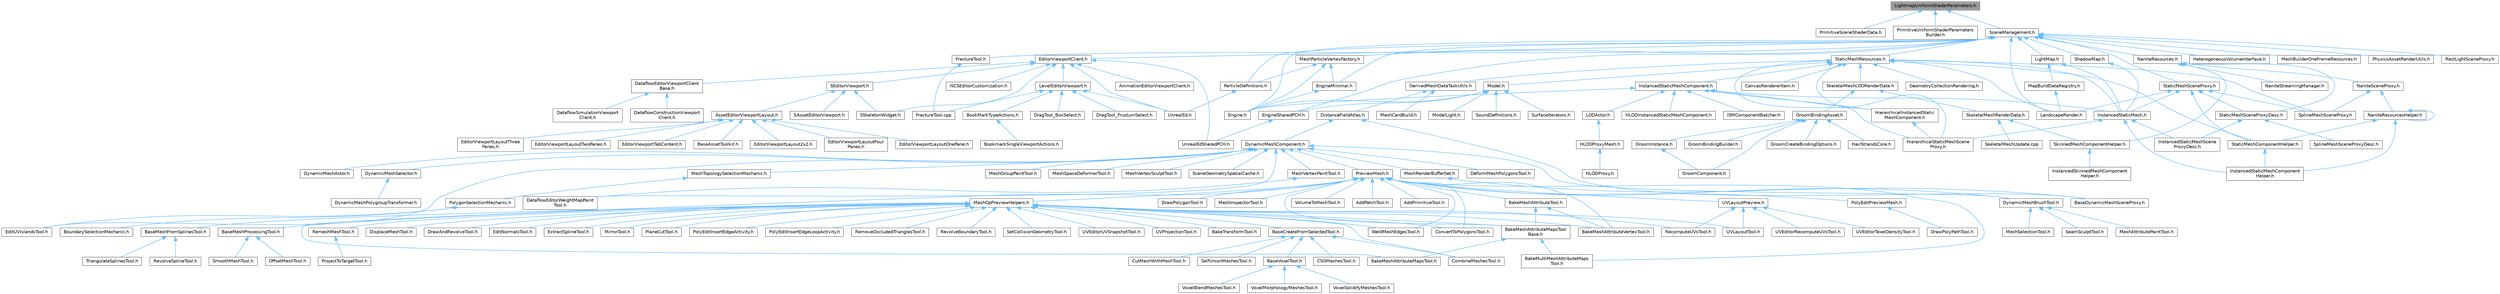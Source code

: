 digraph "LightmapUniformShaderParameters.h"
{
 // INTERACTIVE_SVG=YES
 // LATEX_PDF_SIZE
  bgcolor="transparent";
  edge [fontname=Helvetica,fontsize=10,labelfontname=Helvetica,labelfontsize=10];
  node [fontname=Helvetica,fontsize=10,shape=box,height=0.2,width=0.4];
  Node1 [id="Node000001",label="LightmapUniformShaderParameters.h",height=0.2,width=0.4,color="gray40", fillcolor="grey60", style="filled", fontcolor="black",tooltip=" "];
  Node1 -> Node2 [id="edge1_Node000001_Node000002",dir="back",color="steelblue1",style="solid",tooltip=" "];
  Node2 [id="Node000002",label="PrimitiveSceneShaderData.h",height=0.2,width=0.4,color="grey40", fillcolor="white", style="filled",URL="$d5/d88/PrimitiveSceneShaderData_8h.html",tooltip=" "];
  Node1 -> Node3 [id="edge2_Node000001_Node000003",dir="back",color="steelblue1",style="solid",tooltip=" "];
  Node3 [id="Node000003",label="PrimitiveUniformShaderParameters\lBuilder.h",height=0.2,width=0.4,color="grey40", fillcolor="white", style="filled",URL="$dd/d96/PrimitiveUniformShaderParametersBuilder_8h.html",tooltip=" "];
  Node1 -> Node4 [id="edge3_Node000001_Node000004",dir="back",color="steelblue1",style="solid",tooltip=" "];
  Node4 [id="Node000004",label="SceneManagement.h",height=0.2,width=0.4,color="grey40", fillcolor="white", style="filled",URL="$de/db9/SceneManagement_8h.html",tooltip=" "];
  Node4 -> Node5 [id="edge4_Node000004_Node000005",dir="back",color="steelblue1",style="solid",tooltip=" "];
  Node5 [id="Node000005",label="EditorViewportClient.h",height=0.2,width=0.4,color="grey40", fillcolor="white", style="filled",URL="$d4/d41/EditorViewportClient_8h.html",tooltip=" "];
  Node5 -> Node6 [id="edge5_Node000005_Node000006",dir="back",color="steelblue1",style="solid",tooltip=" "];
  Node6 [id="Node000006",label="AnimationEditorViewportClient.h",height=0.2,width=0.4,color="grey40", fillcolor="white", style="filled",URL="$d1/d45/AnimationEditorViewportClient_8h.html",tooltip=" "];
  Node5 -> Node7 [id="edge6_Node000005_Node000007",dir="back",color="steelblue1",style="solid",tooltip=" "];
  Node7 [id="Node000007",label="DataflowEditorViewportClient\lBase.h",height=0.2,width=0.4,color="grey40", fillcolor="white", style="filled",URL="$d8/ddd/DataflowEditorViewportClientBase_8h.html",tooltip=" "];
  Node7 -> Node8 [id="edge7_Node000007_Node000008",dir="back",color="steelblue1",style="solid",tooltip=" "];
  Node8 [id="Node000008",label="DataflowConstructionViewport\lClient.h",height=0.2,width=0.4,color="grey40", fillcolor="white", style="filled",URL="$d5/da1/DataflowConstructionViewportClient_8h.html",tooltip=" "];
  Node7 -> Node9 [id="edge8_Node000007_Node000009",dir="back",color="steelblue1",style="solid",tooltip=" "];
  Node9 [id="Node000009",label="DataflowSimulationViewport\lClient.h",height=0.2,width=0.4,color="grey40", fillcolor="white", style="filled",URL="$da/d6a/DataflowSimulationViewportClient_8h.html",tooltip=" "];
  Node5 -> Node10 [id="edge9_Node000005_Node000010",dir="back",color="steelblue1",style="solid",tooltip=" "];
  Node10 [id="Node000010",label="ISCSEditorCustomization.h",height=0.2,width=0.4,color="grey40", fillcolor="white", style="filled",URL="$de/d19/ISCSEditorCustomization_8h.html",tooltip=" "];
  Node5 -> Node11 [id="edge10_Node000005_Node000011",dir="back",color="steelblue1",style="solid",tooltip=" "];
  Node11 [id="Node000011",label="LevelEditorViewport.h",height=0.2,width=0.4,color="grey40", fillcolor="white", style="filled",URL="$d4/ddf/LevelEditorViewport_8h.html",tooltip=" "];
  Node11 -> Node12 [id="edge11_Node000011_Node000012",dir="back",color="steelblue1",style="solid",tooltip=" "];
  Node12 [id="Node000012",label="BookMarkTypeActions.h",height=0.2,width=0.4,color="grey40", fillcolor="white", style="filled",URL="$d0/d2f/BookMarkTypeActions_8h.html",tooltip=" "];
  Node12 -> Node13 [id="edge12_Node000012_Node000013",dir="back",color="steelblue1",style="solid",tooltip=" "];
  Node13 [id="Node000013",label="BookmarkSingleViewportActions.h",height=0.2,width=0.4,color="grey40", fillcolor="white", style="filled",URL="$d3/dd5/BookmarkSingleViewportActions_8h.html",tooltip=" "];
  Node11 -> Node14 [id="edge13_Node000011_Node000014",dir="back",color="steelblue1",style="solid",tooltip=" "];
  Node14 [id="Node000014",label="DragTool_BoxSelect.h",height=0.2,width=0.4,color="grey40", fillcolor="white", style="filled",URL="$da/dbf/DragTool__BoxSelect_8h.html",tooltip=" "];
  Node11 -> Node15 [id="edge14_Node000011_Node000015",dir="back",color="steelblue1",style="solid",tooltip=" "];
  Node15 [id="Node000015",label="DragTool_FrustumSelect.h",height=0.2,width=0.4,color="grey40", fillcolor="white", style="filled",URL="$db/de7/DragTool__FrustumSelect_8h.html",tooltip=" "];
  Node11 -> Node16 [id="edge15_Node000011_Node000016",dir="back",color="steelblue1",style="solid",tooltip=" "];
  Node16 [id="Node000016",label="FractureTool.cpp",height=0.2,width=0.4,color="grey40", fillcolor="white", style="filled",URL="$dc/d9a/FractureTool_8cpp.html",tooltip=" "];
  Node11 -> Node17 [id="edge16_Node000011_Node000017",dir="back",color="steelblue1",style="solid",tooltip=" "];
  Node17 [id="Node000017",label="UnrealEd.h",height=0.2,width=0.4,color="grey40", fillcolor="white", style="filled",URL="$d2/d5f/UnrealEd_8h.html",tooltip=" "];
  Node5 -> Node18 [id="edge17_Node000005_Node000018",dir="back",color="steelblue1",style="solid",tooltip=" "];
  Node18 [id="Node000018",label="SEditorViewport.h",height=0.2,width=0.4,color="grey40", fillcolor="white", style="filled",URL="$dd/de0/SEditorViewport_8h.html",tooltip=" "];
  Node18 -> Node19 [id="edge18_Node000018_Node000019",dir="back",color="steelblue1",style="solid",tooltip=" "];
  Node19 [id="Node000019",label="AssetEditorViewportLayout.h",height=0.2,width=0.4,color="grey40", fillcolor="white", style="filled",URL="$df/d46/AssetEditorViewportLayout_8h.html",tooltip=" "];
  Node19 -> Node20 [id="edge19_Node000019_Node000020",dir="back",color="steelblue1",style="solid",tooltip=" "];
  Node20 [id="Node000020",label="BaseAssetToolkit.h",height=0.2,width=0.4,color="grey40", fillcolor="white", style="filled",URL="$d4/d85/BaseAssetToolkit_8h.html",tooltip=" "];
  Node19 -> Node21 [id="edge20_Node000019_Node000021",dir="back",color="steelblue1",style="solid",tooltip=" "];
  Node21 [id="Node000021",label="EditorViewportLayout2x2.h",height=0.2,width=0.4,color="grey40", fillcolor="white", style="filled",URL="$df/dbd/EditorViewportLayout2x2_8h.html",tooltip=" "];
  Node19 -> Node22 [id="edge21_Node000019_Node000022",dir="back",color="steelblue1",style="solid",tooltip=" "];
  Node22 [id="Node000022",label="EditorViewportLayoutFour\lPanes.h",height=0.2,width=0.4,color="grey40", fillcolor="white", style="filled",URL="$d4/d84/EditorViewportLayoutFourPanes_8h.html",tooltip=" "];
  Node19 -> Node23 [id="edge22_Node000019_Node000023",dir="back",color="steelblue1",style="solid",tooltip=" "];
  Node23 [id="Node000023",label="EditorViewportLayoutOnePane.h",height=0.2,width=0.4,color="grey40", fillcolor="white", style="filled",URL="$d2/da6/EditorViewportLayoutOnePane_8h.html",tooltip=" "];
  Node19 -> Node24 [id="edge23_Node000019_Node000024",dir="back",color="steelblue1",style="solid",tooltip=" "];
  Node24 [id="Node000024",label="EditorViewportLayoutThree\lPanes.h",height=0.2,width=0.4,color="grey40", fillcolor="white", style="filled",URL="$d2/d25/EditorViewportLayoutThreePanes_8h.html",tooltip=" "];
  Node19 -> Node25 [id="edge24_Node000019_Node000025",dir="back",color="steelblue1",style="solid",tooltip=" "];
  Node25 [id="Node000025",label="EditorViewportLayoutTwoPanes.h",height=0.2,width=0.4,color="grey40", fillcolor="white", style="filled",URL="$dc/d66/EditorViewportLayoutTwoPanes_8h.html",tooltip=" "];
  Node19 -> Node26 [id="edge25_Node000019_Node000026",dir="back",color="steelblue1",style="solid",tooltip=" "];
  Node26 [id="Node000026",label="EditorViewportTabContent.h",height=0.2,width=0.4,color="grey40", fillcolor="white", style="filled",URL="$d9/da4/EditorViewportTabContent_8h.html",tooltip=" "];
  Node18 -> Node27 [id="edge26_Node000018_Node000027",dir="back",color="steelblue1",style="solid",tooltip=" "];
  Node27 [id="Node000027",label="SAssetEditorViewport.h",height=0.2,width=0.4,color="grey40", fillcolor="white", style="filled",URL="$df/d5a/SAssetEditorViewport_8h.html",tooltip=" "];
  Node18 -> Node28 [id="edge27_Node000018_Node000028",dir="back",color="steelblue1",style="solid",tooltip=" "];
  Node28 [id="Node000028",label="SSkeletonWidget.h",height=0.2,width=0.4,color="grey40", fillcolor="white", style="filled",URL="$dd/da7/SSkeletonWidget_8h.html",tooltip=" "];
  Node5 -> Node28 [id="edge28_Node000005_Node000028",dir="back",color="steelblue1",style="solid",tooltip=" "];
  Node5 -> Node17 [id="edge29_Node000005_Node000017",dir="back",color="steelblue1",style="solid",tooltip=" "];
  Node5 -> Node29 [id="edge30_Node000005_Node000029",dir="back",color="steelblue1",style="solid",tooltip=" "];
  Node29 [id="Node000029",label="UnrealEdSharedPCH.h",height=0.2,width=0.4,color="grey40", fillcolor="white", style="filled",URL="$d1/de6/UnrealEdSharedPCH_8h.html",tooltip=" "];
  Node4 -> Node30 [id="edge31_Node000004_Node000030",dir="back",color="steelblue1",style="solid",tooltip=" "];
  Node30 [id="Node000030",label="Engine.h",height=0.2,width=0.4,color="grey40", fillcolor="white", style="filled",URL="$d1/d34/Public_2Engine_8h.html",tooltip=" "];
  Node4 -> Node31 [id="edge32_Node000004_Node000031",dir="back",color="steelblue1",style="solid",tooltip=" "];
  Node31 [id="Node000031",label="EngineMinimal.h",height=0.2,width=0.4,color="grey40", fillcolor="white", style="filled",URL="$d0/d2c/EngineMinimal_8h.html",tooltip=" "];
  Node31 -> Node30 [id="edge33_Node000031_Node000030",dir="back",color="steelblue1",style="solid",tooltip=" "];
  Node4 -> Node32 [id="edge34_Node000004_Node000032",dir="back",color="steelblue1",style="solid",tooltip=" "];
  Node32 [id="Node000032",label="EngineSharedPCH.h",height=0.2,width=0.4,color="grey40", fillcolor="white", style="filled",URL="$dc/dbb/EngineSharedPCH_8h.html",tooltip=" "];
  Node32 -> Node29 [id="edge35_Node000032_Node000029",dir="back",color="steelblue1",style="solid",tooltip=" "];
  Node4 -> Node33 [id="edge36_Node000004_Node000033",dir="back",color="steelblue1",style="solid",tooltip=" "];
  Node33 [id="Node000033",label="FractureTool.h",height=0.2,width=0.4,color="grey40", fillcolor="white", style="filled",URL="$d4/d30/FractureTool_8h.html",tooltip=" "];
  Node33 -> Node16 [id="edge37_Node000033_Node000016",dir="back",color="steelblue1",style="solid",tooltip=" "];
  Node4 -> Node34 [id="edge38_Node000004_Node000034",dir="back",color="steelblue1",style="solid",tooltip=" "];
  Node34 [id="Node000034",label="HeterogeneousVolumeInterface.h",height=0.2,width=0.4,color="grey40", fillcolor="white", style="filled",URL="$d3/de3/HeterogeneousVolumeInterface_8h.html",tooltip=" "];
  Node4 -> Node35 [id="edge39_Node000004_Node000035",dir="back",color="steelblue1",style="solid",tooltip=" "];
  Node35 [id="Node000035",label="LandscapeRender.h",height=0.2,width=0.4,color="grey40", fillcolor="white", style="filled",URL="$df/d67/LandscapeRender_8h.html",tooltip=" "];
  Node4 -> Node36 [id="edge40_Node000004_Node000036",dir="back",color="steelblue1",style="solid",tooltip=" "];
  Node36 [id="Node000036",label="LightMap.h",height=0.2,width=0.4,color="grey40", fillcolor="white", style="filled",URL="$d1/d76/LightMap_8h.html",tooltip=" "];
  Node36 -> Node37 [id="edge41_Node000036_Node000037",dir="back",color="steelblue1",style="solid",tooltip=" "];
  Node37 [id="Node000037",label="InstancedStaticMesh.h",height=0.2,width=0.4,color="grey40", fillcolor="white", style="filled",URL="$dd/d89/InstancedStaticMesh_8h.html",tooltip=" "];
  Node37 -> Node38 [id="edge42_Node000037_Node000038",dir="back",color="steelblue1",style="solid",tooltip=" "];
  Node38 [id="Node000038",label="HierarchicalStaticMeshScene\lProxy.h",height=0.2,width=0.4,color="grey40", fillcolor="white", style="filled",URL="$d3/d4d/HierarchicalStaticMeshSceneProxy_8h.html",tooltip=" "];
  Node37 -> Node39 [id="edge43_Node000037_Node000039",dir="back",color="steelblue1",style="solid",tooltip=" "];
  Node39 [id="Node000039",label="InstancedStaticMeshComponent\lHelper.h",height=0.2,width=0.4,color="grey40", fillcolor="white", style="filled",URL="$dc/dc7/InstancedStaticMeshComponentHelper_8h.html",tooltip=" "];
  Node37 -> Node40 [id="edge44_Node000037_Node000040",dir="back",color="steelblue1",style="solid",tooltip=" "];
  Node40 [id="Node000040",label="InstancedStaticMeshScene\lProxyDesc.h",height=0.2,width=0.4,color="grey40", fillcolor="white", style="filled",URL="$db/dcf/InstancedStaticMeshSceneProxyDesc_8h.html",tooltip=" "];
  Node36 -> Node41 [id="edge45_Node000036_Node000041",dir="back",color="steelblue1",style="solid",tooltip=" "];
  Node41 [id="Node000041",label="MapBuildDataRegistry.h",height=0.2,width=0.4,color="grey40", fillcolor="white", style="filled",URL="$df/dac/MapBuildDataRegistry_8h.html",tooltip=" "];
  Node41 -> Node35 [id="edge46_Node000041_Node000035",dir="back",color="steelblue1",style="solid",tooltip=" "];
  Node4 -> Node42 [id="edge47_Node000004_Node000042",dir="back",color="steelblue1",style="solid",tooltip=" "];
  Node42 [id="Node000042",label="MeshBuilderOneFrameResources.h",height=0.2,width=0.4,color="grey40", fillcolor="white", style="filled",URL="$df/d7c/MeshBuilderOneFrameResources_8h.html",tooltip=" "];
  Node4 -> Node43 [id="edge48_Node000004_Node000043",dir="back",color="steelblue1",style="solid",tooltip=" "];
  Node43 [id="Node000043",label="MeshParticleVertexFactory.h",height=0.2,width=0.4,color="grey40", fillcolor="white", style="filled",URL="$d5/d83/MeshParticleVertexFactory_8h.html",tooltip=" "];
  Node43 -> Node30 [id="edge49_Node000043_Node000030",dir="back",color="steelblue1",style="solid",tooltip=" "];
  Node43 -> Node31 [id="edge50_Node000043_Node000031",dir="back",color="steelblue1",style="solid",tooltip=" "];
  Node43 -> Node44 [id="edge51_Node000043_Node000044",dir="back",color="steelblue1",style="solid",tooltip=" "];
  Node44 [id="Node000044",label="ParticleDefinitions.h",height=0.2,width=0.4,color="grey40", fillcolor="white", style="filled",URL="$db/dde/ParticleDefinitions_8h.html",tooltip=" "];
  Node44 -> Node17 [id="edge52_Node000044_Node000017",dir="back",color="steelblue1",style="solid",tooltip=" "];
  Node4 -> Node45 [id="edge53_Node000004_Node000045",dir="back",color="steelblue1",style="solid",tooltip=" "];
  Node45 [id="Node000045",label="NaniteResources.h",height=0.2,width=0.4,color="grey40", fillcolor="white", style="filled",URL="$d7/d8b/NaniteResources_8h.html",tooltip=" "];
  Node45 -> Node46 [id="edge54_Node000045_Node000046",dir="back",color="steelblue1",style="solid",tooltip=" "];
  Node46 [id="Node000046",label="NaniteSceneProxy.h",height=0.2,width=0.4,color="grey40", fillcolor="white", style="filled",URL="$de/dae/NaniteSceneProxy_8h.html",tooltip=" "];
  Node46 -> Node47 [id="edge55_Node000046_Node000047",dir="back",color="steelblue1",style="solid",tooltip=" "];
  Node47 [id="Node000047",label="NaniteResourcesHelper.h",height=0.2,width=0.4,color="grey40", fillcolor="white", style="filled",URL="$dc/d48/NaniteResourcesHelper_8h.html",tooltip=" "];
  Node47 -> Node39 [id="edge56_Node000047_Node000039",dir="back",color="steelblue1",style="solid",tooltip=" "];
  Node47 -> Node47 [id="edge57_Node000047_Node000047",dir="back",color="steelblue1",style="solid",tooltip=" "];
  Node47 -> Node48 [id="edge58_Node000047_Node000048",dir="back",color="steelblue1",style="solid",tooltip=" "];
  Node48 [id="Node000048",label="StaticMeshComponentHelper.h",height=0.2,width=0.4,color="grey40", fillcolor="white", style="filled",URL="$dc/dc1/StaticMeshComponentHelper_8h.html",tooltip=" "];
  Node48 -> Node39 [id="edge59_Node000048_Node000039",dir="back",color="steelblue1",style="solid",tooltip=" "];
  Node46 -> Node49 [id="edge60_Node000046_Node000049",dir="back",color="steelblue1",style="solid",tooltip=" "];
  Node49 [id="Node000049",label="SplineMeshSceneProxy.h",height=0.2,width=0.4,color="grey40", fillcolor="white", style="filled",URL="$dd/dcb/SplineMeshSceneProxy_8h.html",tooltip=" "];
  Node45 -> Node50 [id="edge61_Node000045_Node000050",dir="back",color="steelblue1",style="solid",tooltip=" "];
  Node50 [id="Node000050",label="NaniteStreamingManager.h",height=0.2,width=0.4,color="grey40", fillcolor="white", style="filled",URL="$d2/d3f/NaniteStreamingManager_8h.html",tooltip=" "];
  Node45 -> Node51 [id="edge62_Node000045_Node000051",dir="back",color="steelblue1",style="solid",tooltip=" "];
  Node51 [id="Node000051",label="SkinnedMeshComponentHelper.h",height=0.2,width=0.4,color="grey40", fillcolor="white", style="filled",URL="$db/d81/SkinnedMeshComponentHelper_8h.html",tooltip=" "];
  Node51 -> Node52 [id="edge63_Node000051_Node000052",dir="back",color="steelblue1",style="solid",tooltip=" "];
  Node52 [id="Node000052",label="InstancedSkinnedMeshComponent\lHelper.h",height=0.2,width=0.4,color="grey40", fillcolor="white", style="filled",URL="$d1/d86/InstancedSkinnedMeshComponentHelper_8h.html",tooltip=" "];
  Node45 -> Node53 [id="edge64_Node000045_Node000053",dir="back",color="steelblue1",style="solid",tooltip=" "];
  Node53 [id="Node000053",label="StaticMeshSceneProxyDesc.h",height=0.2,width=0.4,color="grey40", fillcolor="white", style="filled",URL="$d0/d31/StaticMeshSceneProxyDesc_8h.html",tooltip=" "];
  Node53 -> Node40 [id="edge65_Node000053_Node000040",dir="back",color="steelblue1",style="solid",tooltip=" "];
  Node53 -> Node54 [id="edge66_Node000053_Node000054",dir="back",color="steelblue1",style="solid",tooltip=" "];
  Node54 [id="Node000054",label="SplineMeshSceneProxyDesc.h",height=0.2,width=0.4,color="grey40", fillcolor="white", style="filled",URL="$db/d1b/SplineMeshSceneProxyDesc_8h.html",tooltip=" "];
  Node4 -> Node44 [id="edge67_Node000004_Node000044",dir="back",color="steelblue1",style="solid",tooltip=" "];
  Node4 -> Node55 [id="edge68_Node000004_Node000055",dir="back",color="steelblue1",style="solid",tooltip=" "];
  Node55 [id="Node000055",label="PhysicsAssetRenderUtils.h",height=0.2,width=0.4,color="grey40", fillcolor="white", style="filled",URL="$d2/dee/PhysicsAssetRenderUtils_8h.html",tooltip=" "];
  Node4 -> Node56 [id="edge69_Node000004_Node000056",dir="back",color="steelblue1",style="solid",tooltip=" "];
  Node56 [id="Node000056",label="RectLightSceneProxy.h",height=0.2,width=0.4,color="grey40", fillcolor="white", style="filled",URL="$d4/d78/RectLightSceneProxy_8h.html",tooltip=" "];
  Node4 -> Node57 [id="edge70_Node000004_Node000057",dir="back",color="steelblue1",style="solid",tooltip=" "];
  Node57 [id="Node000057",label="ShadowMap.h",height=0.2,width=0.4,color="grey40", fillcolor="white", style="filled",URL="$d1/ddb/ShadowMap_8h.html",tooltip=" "];
  Node57 -> Node37 [id="edge71_Node000057_Node000037",dir="back",color="steelblue1",style="solid",tooltip=" "];
  Node4 -> Node58 [id="edge72_Node000004_Node000058",dir="back",color="steelblue1",style="solid",tooltip=" "];
  Node58 [id="Node000058",label="StaticMeshResources.h",height=0.2,width=0.4,color="grey40", fillcolor="white", style="filled",URL="$d0/db7/StaticMeshResources_8h.html",tooltip=" "];
  Node58 -> Node59 [id="edge73_Node000058_Node000059",dir="back",color="steelblue1",style="solid",tooltip=" "];
  Node59 [id="Node000059",label="CanvasRendererItem.h",height=0.2,width=0.4,color="grey40", fillcolor="white", style="filled",URL="$d7/d93/CanvasRendererItem_8h.html",tooltip=" "];
  Node58 -> Node60 [id="edge74_Node000058_Node000060",dir="back",color="steelblue1",style="solid",tooltip=" "];
  Node60 [id="Node000060",label="DerivedMeshDataTaskUtils.h",height=0.2,width=0.4,color="grey40", fillcolor="white", style="filled",URL="$d2/d98/DerivedMeshDataTaskUtils_8h.html",tooltip=" "];
  Node60 -> Node61 [id="edge75_Node000060_Node000061",dir="back",color="steelblue1",style="solid",tooltip=" "];
  Node61 [id="Node000061",label="DistanceFieldAtlas.h",height=0.2,width=0.4,color="grey40", fillcolor="white", style="filled",URL="$df/def/DistanceFieldAtlas_8h.html",tooltip=" "];
  Node61 -> Node62 [id="edge76_Node000061_Node000062",dir="back",color="steelblue1",style="solid",tooltip=" "];
  Node62 [id="Node000062",label="BaseDynamicMeshSceneProxy.h",height=0.2,width=0.4,color="grey40", fillcolor="white", style="filled",URL="$d2/dee/BaseDynamicMeshSceneProxy_8h.html",tooltip=" "];
  Node61 -> Node63 [id="edge77_Node000061_Node000063",dir="back",color="steelblue1",style="solid",tooltip=" "];
  Node63 [id="Node000063",label="DynamicMeshComponent.h",height=0.2,width=0.4,color="grey40", fillcolor="white", style="filled",URL="$d8/d66/DynamicMeshComponent_8h.html",tooltip=" "];
  Node63 -> Node64 [id="edge78_Node000063_Node000064",dir="back",color="steelblue1",style="solid",tooltip=" "];
  Node64 [id="Node000064",label="DataflowEditorWeightMapPaint\lTool.h",height=0.2,width=0.4,color="grey40", fillcolor="white", style="filled",URL="$db/d46/DataflowEditorWeightMapPaintTool_8h.html",tooltip=" "];
  Node63 -> Node65 [id="edge79_Node000063_Node000065",dir="back",color="steelblue1",style="solid",tooltip=" "];
  Node65 [id="Node000065",label="DeformMeshPolygonsTool.h",height=0.2,width=0.4,color="grey40", fillcolor="white", style="filled",URL="$db/d72/DeformMeshPolygonsTool_8h.html",tooltip=" "];
  Node63 -> Node66 [id="edge80_Node000063_Node000066",dir="back",color="steelblue1",style="solid",tooltip=" "];
  Node66 [id="Node000066",label="DynamicMeshActor.h",height=0.2,width=0.4,color="grey40", fillcolor="white", style="filled",URL="$d1/d71/DynamicMeshActor_8h.html",tooltip=" "];
  Node63 -> Node67 [id="edge81_Node000063_Node000067",dir="back",color="steelblue1",style="solid",tooltip=" "];
  Node67 [id="Node000067",label="DynamicMeshBrushTool.h",height=0.2,width=0.4,color="grey40", fillcolor="white", style="filled",URL="$da/d04/DynamicMeshBrushTool_8h.html",tooltip=" "];
  Node67 -> Node68 [id="edge82_Node000067_Node000068",dir="back",color="steelblue1",style="solid",tooltip=" "];
  Node68 [id="Node000068",label="MeshAttributePaintTool.h",height=0.2,width=0.4,color="grey40", fillcolor="white", style="filled",URL="$d3/d29/MeshAttributePaintTool_8h.html",tooltip=" "];
  Node67 -> Node69 [id="edge83_Node000067_Node000069",dir="back",color="steelblue1",style="solid",tooltip=" "];
  Node69 [id="Node000069",label="MeshSelectionTool.h",height=0.2,width=0.4,color="grey40", fillcolor="white", style="filled",URL="$d8/d80/MeshSelectionTool_8h.html",tooltip=" "];
  Node67 -> Node70 [id="edge84_Node000067_Node000070",dir="back",color="steelblue1",style="solid",tooltip=" "];
  Node70 [id="Node000070",label="SeamSculptTool.h",height=0.2,width=0.4,color="grey40", fillcolor="white", style="filled",URL="$d1/d31/SeamSculptTool_8h.html",tooltip=" "];
  Node63 -> Node71 [id="edge85_Node000063_Node000071",dir="back",color="steelblue1",style="solid",tooltip=" "];
  Node71 [id="Node000071",label="DynamicMeshSelector.h",height=0.2,width=0.4,color="grey40", fillcolor="white", style="filled",URL="$dc/d01/DynamicMeshSelector_8h.html",tooltip=" "];
  Node71 -> Node72 [id="edge86_Node000071_Node000072",dir="back",color="steelblue1",style="solid",tooltip=" "];
  Node72 [id="Node000072",label="DynamicMeshPolygroupTransformer.h",height=0.2,width=0.4,color="grey40", fillcolor="white", style="filled",URL="$dc/db2/DynamicMeshPolygroupTransformer_8h.html",tooltip=" "];
  Node63 -> Node73 [id="edge87_Node000063_Node000073",dir="back",color="steelblue1",style="solid",tooltip=" "];
  Node73 [id="Node000073",label="EditUVIslandsTool.h",height=0.2,width=0.4,color="grey40", fillcolor="white", style="filled",URL="$d0/de4/EditUVIslandsTool_8h.html",tooltip=" "];
  Node63 -> Node74 [id="edge88_Node000063_Node000074",dir="back",color="steelblue1",style="solid",tooltip=" "];
  Node74 [id="Node000074",label="MeshGroupPaintTool.h",height=0.2,width=0.4,color="grey40", fillcolor="white", style="filled",URL="$dd/d04/MeshGroupPaintTool_8h.html",tooltip=" "];
  Node63 -> Node75 [id="edge89_Node000063_Node000075",dir="back",color="steelblue1",style="solid",tooltip=" "];
  Node75 [id="Node000075",label="MeshRenderBufferSet.h",height=0.2,width=0.4,color="grey40", fillcolor="white", style="filled",URL="$de/dc2/MeshRenderBufferSet_8h.html",tooltip=" "];
  Node75 -> Node62 [id="edge90_Node000075_Node000062",dir="back",color="steelblue1",style="solid",tooltip=" "];
  Node63 -> Node76 [id="edge91_Node000063_Node000076",dir="back",color="steelblue1",style="solid",tooltip=" "];
  Node76 [id="Node000076",label="MeshSpaceDeformerTool.h",height=0.2,width=0.4,color="grey40", fillcolor="white", style="filled",URL="$d7/dc8/MeshSpaceDeformerTool_8h.html",tooltip=" "];
  Node63 -> Node77 [id="edge92_Node000063_Node000077",dir="back",color="steelblue1",style="solid",tooltip=" "];
  Node77 [id="Node000077",label="MeshTopologySelectionMechanic.h",height=0.2,width=0.4,color="grey40", fillcolor="white", style="filled",URL="$d5/d15/MeshTopologySelectionMechanic_8h.html",tooltip=" "];
  Node77 -> Node78 [id="edge93_Node000077_Node000078",dir="back",color="steelblue1",style="solid",tooltip=" "];
  Node78 [id="Node000078",label="PolygonSelectionMechanic.h",height=0.2,width=0.4,color="grey40", fillcolor="white", style="filled",URL="$da/dff/PolygonSelectionMechanic_8h.html",tooltip=" "];
  Node78 -> Node79 [id="edge94_Node000078_Node000079",dir="back",color="steelblue1",style="solid",tooltip=" "];
  Node79 [id="Node000079",label="BoundarySelectionMechanic.h",height=0.2,width=0.4,color="grey40", fillcolor="white", style="filled",URL="$d8/dd6/BoundarySelectionMechanic_8h.html",tooltip=" "];
  Node78 -> Node73 [id="edge95_Node000078_Node000073",dir="back",color="steelblue1",style="solid",tooltip=" "];
  Node63 -> Node80 [id="edge96_Node000063_Node000080",dir="back",color="steelblue1",style="solid",tooltip=" "];
  Node80 [id="Node000080",label="MeshVertexPaintTool.h",height=0.2,width=0.4,color="grey40", fillcolor="white", style="filled",URL="$db/d74/MeshVertexPaintTool_8h.html",tooltip=" "];
  Node80 -> Node64 [id="edge97_Node000080_Node000064",dir="back",color="steelblue1",style="solid",tooltip=" "];
  Node63 -> Node81 [id="edge98_Node000063_Node000081",dir="back",color="steelblue1",style="solid",tooltip=" "];
  Node81 [id="Node000081",label="MeshVertexSculptTool.h",height=0.2,width=0.4,color="grey40", fillcolor="white", style="filled",URL="$dc/da6/MeshVertexSculptTool_8h.html",tooltip=" "];
  Node63 -> Node82 [id="edge99_Node000063_Node000082",dir="back",color="steelblue1",style="solid",tooltip=" "];
  Node82 [id="Node000082",label="PreviewMesh.h",height=0.2,width=0.4,color="grey40", fillcolor="white", style="filled",URL="$d6/d30/PreviewMesh_8h.html",tooltip=" "];
  Node82 -> Node83 [id="edge100_Node000082_Node000083",dir="back",color="steelblue1",style="solid",tooltip=" "];
  Node83 [id="Node000083",label="AddPatchTool.h",height=0.2,width=0.4,color="grey40", fillcolor="white", style="filled",URL="$d5/deb/AddPatchTool_8h.html",tooltip=" "];
  Node82 -> Node84 [id="edge101_Node000082_Node000084",dir="back",color="steelblue1",style="solid",tooltip=" "];
  Node84 [id="Node000084",label="AddPrimitiveTool.h",height=0.2,width=0.4,color="grey40", fillcolor="white", style="filled",URL="$d5/dbf/AddPrimitiveTool_8h.html",tooltip=" "];
  Node82 -> Node85 [id="edge102_Node000082_Node000085",dir="back",color="steelblue1",style="solid",tooltip=" "];
  Node85 [id="Node000085",label="BakeMeshAttributeMapsTool.h",height=0.2,width=0.4,color="grey40", fillcolor="white", style="filled",URL="$d8/d14/BakeMeshAttributeMapsTool_8h.html",tooltip=" "];
  Node82 -> Node86 [id="edge103_Node000082_Node000086",dir="back",color="steelblue1",style="solid",tooltip=" "];
  Node86 [id="Node000086",label="BakeMeshAttributeMapsTool\lBase.h",height=0.2,width=0.4,color="grey40", fillcolor="white", style="filled",URL="$dc/d68/BakeMeshAttributeMapsToolBase_8h.html",tooltip=" "];
  Node86 -> Node85 [id="edge104_Node000086_Node000085",dir="back",color="steelblue1",style="solid",tooltip=" "];
  Node86 -> Node87 [id="edge105_Node000086_Node000087",dir="back",color="steelblue1",style="solid",tooltip=" "];
  Node87 [id="Node000087",label="BakeMultiMeshAttributeMaps\lTool.h",height=0.2,width=0.4,color="grey40", fillcolor="white", style="filled",URL="$d7/d65/BakeMultiMeshAttributeMapsTool_8h.html",tooltip=" "];
  Node82 -> Node88 [id="edge106_Node000082_Node000088",dir="back",color="steelblue1",style="solid",tooltip=" "];
  Node88 [id="Node000088",label="BakeMeshAttributeTool.h",height=0.2,width=0.4,color="grey40", fillcolor="white", style="filled",URL="$d0/d82/BakeMeshAttributeTool_8h.html",tooltip=" "];
  Node88 -> Node86 [id="edge107_Node000088_Node000086",dir="back",color="steelblue1",style="solid",tooltip=" "];
  Node88 -> Node89 [id="edge108_Node000088_Node000089",dir="back",color="steelblue1",style="solid",tooltip=" "];
  Node89 [id="Node000089",label="BakeMeshAttributeVertexTool.h",height=0.2,width=0.4,color="grey40", fillcolor="white", style="filled",URL="$d6/d76/BakeMeshAttributeVertexTool_8h.html",tooltip=" "];
  Node82 -> Node89 [id="edge109_Node000082_Node000089",dir="back",color="steelblue1",style="solid",tooltip=" "];
  Node82 -> Node87 [id="edge110_Node000082_Node000087",dir="back",color="steelblue1",style="solid",tooltip=" "];
  Node82 -> Node90 [id="edge111_Node000082_Node000090",dir="back",color="steelblue1",style="solid",tooltip=" "];
  Node90 [id="Node000090",label="ConvertToPolygonsTool.h",height=0.2,width=0.4,color="grey40", fillcolor="white", style="filled",URL="$d7/d5a/ConvertToPolygonsTool_8h.html",tooltip=" "];
  Node82 -> Node91 [id="edge112_Node000082_Node000091",dir="back",color="steelblue1",style="solid",tooltip=" "];
  Node91 [id="Node000091",label="DrawPolygonTool.h",height=0.2,width=0.4,color="grey40", fillcolor="white", style="filled",URL="$d0/d15/DrawPolygonTool_8h.html",tooltip=" "];
  Node82 -> Node67 [id="edge113_Node000082_Node000067",dir="back",color="steelblue1",style="solid",tooltip=" "];
  Node82 -> Node92 [id="edge114_Node000082_Node000092",dir="back",color="steelblue1",style="solid",tooltip=" "];
  Node92 [id="Node000092",label="MeshInspectorTool.h",height=0.2,width=0.4,color="grey40", fillcolor="white", style="filled",URL="$de/da1/MeshInspectorTool_8h.html",tooltip=" "];
  Node82 -> Node93 [id="edge115_Node000082_Node000093",dir="back",color="steelblue1",style="solid",tooltip=" "];
  Node93 [id="Node000093",label="MeshOpPreviewHelpers.h",height=0.2,width=0.4,color="grey40", fillcolor="white", style="filled",URL="$de/d33/MeshOpPreviewHelpers_8h.html",tooltip=" "];
  Node93 -> Node86 [id="edge116_Node000093_Node000086",dir="back",color="steelblue1",style="solid",tooltip=" "];
  Node93 -> Node89 [id="edge117_Node000093_Node000089",dir="back",color="steelblue1",style="solid",tooltip=" "];
  Node93 -> Node94 [id="edge118_Node000093_Node000094",dir="back",color="steelblue1",style="solid",tooltip=" "];
  Node94 [id="Node000094",label="BakeTransformTool.h",height=0.2,width=0.4,color="grey40", fillcolor="white", style="filled",URL="$dc/d39/BakeTransformTool_8h.html",tooltip=" "];
  Node93 -> Node95 [id="edge119_Node000093_Node000095",dir="back",color="steelblue1",style="solid",tooltip=" "];
  Node95 [id="Node000095",label="BaseCreateFromSelectedTool.h",height=0.2,width=0.4,color="grey40", fillcolor="white", style="filled",URL="$de/dc7/BaseCreateFromSelectedTool_8h.html",tooltip=" "];
  Node95 -> Node96 [id="edge120_Node000095_Node000096",dir="back",color="steelblue1",style="solid",tooltip=" "];
  Node96 [id="Node000096",label="BaseVoxelTool.h",height=0.2,width=0.4,color="grey40", fillcolor="white", style="filled",URL="$db/d63/BaseVoxelTool_8h.html",tooltip=" "];
  Node96 -> Node97 [id="edge121_Node000096_Node000097",dir="back",color="steelblue1",style="solid",tooltip=" "];
  Node97 [id="Node000097",label="VoxelBlendMeshesTool.h",height=0.2,width=0.4,color="grey40", fillcolor="white", style="filled",URL="$da/d0e/VoxelBlendMeshesTool_8h.html",tooltip=" "];
  Node96 -> Node98 [id="edge122_Node000096_Node000098",dir="back",color="steelblue1",style="solid",tooltip=" "];
  Node98 [id="Node000098",label="VoxelMorphologyMeshesTool.h",height=0.2,width=0.4,color="grey40", fillcolor="white", style="filled",URL="$dc/d30/VoxelMorphologyMeshesTool_8h.html",tooltip=" "];
  Node96 -> Node99 [id="edge123_Node000096_Node000099",dir="back",color="steelblue1",style="solid",tooltip=" "];
  Node99 [id="Node000099",label="VoxelSolidifyMeshesTool.h",height=0.2,width=0.4,color="grey40", fillcolor="white", style="filled",URL="$de/da2/VoxelSolidifyMeshesTool_8h.html",tooltip=" "];
  Node95 -> Node100 [id="edge124_Node000095_Node000100",dir="back",color="steelblue1",style="solid",tooltip=" "];
  Node100 [id="Node000100",label="CSGMeshesTool.h",height=0.2,width=0.4,color="grey40", fillcolor="white", style="filled",URL="$db/dd1/CSGMeshesTool_8h.html",tooltip=" "];
  Node95 -> Node101 [id="edge125_Node000095_Node000101",dir="back",color="steelblue1",style="solid",tooltip=" "];
  Node101 [id="Node000101",label="CombineMeshesTool.h",height=0.2,width=0.4,color="grey40", fillcolor="white", style="filled",URL="$dd/da3/CombineMeshesTool_8h.html",tooltip=" "];
  Node95 -> Node102 [id="edge126_Node000095_Node000102",dir="back",color="steelblue1",style="solid",tooltip=" "];
  Node102 [id="Node000102",label="CutMeshWithMeshTool.h",height=0.2,width=0.4,color="grey40", fillcolor="white", style="filled",URL="$d2/d2c/CutMeshWithMeshTool_8h.html",tooltip=" "];
  Node95 -> Node103 [id="edge127_Node000095_Node000103",dir="back",color="steelblue1",style="solid",tooltip=" "];
  Node103 [id="Node000103",label="SelfUnionMeshesTool.h",height=0.2,width=0.4,color="grey40", fillcolor="white", style="filled",URL="$dc/dad/SelfUnionMeshesTool_8h.html",tooltip=" "];
  Node93 -> Node104 [id="edge128_Node000093_Node000104",dir="back",color="steelblue1",style="solid",tooltip=" "];
  Node104 [id="Node000104",label="BaseMeshFromSplinesTool.h",height=0.2,width=0.4,color="grey40", fillcolor="white", style="filled",URL="$da/d31/BaseMeshFromSplinesTool_8h.html",tooltip=" "];
  Node104 -> Node105 [id="edge129_Node000104_Node000105",dir="back",color="steelblue1",style="solid",tooltip=" "];
  Node105 [id="Node000105",label="RevolveSplineTool.h",height=0.2,width=0.4,color="grey40", fillcolor="white", style="filled",URL="$d3/d36/RevolveSplineTool_8h.html",tooltip=" "];
  Node104 -> Node106 [id="edge130_Node000104_Node000106",dir="back",color="steelblue1",style="solid",tooltip=" "];
  Node106 [id="Node000106",label="TriangulateSplinesTool.h",height=0.2,width=0.4,color="grey40", fillcolor="white", style="filled",URL="$d9/de6/TriangulateSplinesTool_8h.html",tooltip=" "];
  Node93 -> Node107 [id="edge131_Node000093_Node000107",dir="back",color="steelblue1",style="solid",tooltip=" "];
  Node107 [id="Node000107",label="BaseMeshProcessingTool.h",height=0.2,width=0.4,color="grey40", fillcolor="white", style="filled",URL="$d4/d77/BaseMeshProcessingTool_8h.html",tooltip=" "];
  Node107 -> Node108 [id="edge132_Node000107_Node000108",dir="back",color="steelblue1",style="solid",tooltip=" "];
  Node108 [id="Node000108",label="OffsetMeshTool.h",height=0.2,width=0.4,color="grey40", fillcolor="white", style="filled",URL="$da/d01/OffsetMeshTool_8h.html",tooltip=" "];
  Node107 -> Node109 [id="edge133_Node000107_Node000109",dir="back",color="steelblue1",style="solid",tooltip=" "];
  Node109 [id="Node000109",label="SmoothMeshTool.h",height=0.2,width=0.4,color="grey40", fillcolor="white", style="filled",URL="$da/da9/SmoothMeshTool_8h.html",tooltip=" "];
  Node93 -> Node101 [id="edge134_Node000093_Node000101",dir="back",color="steelblue1",style="solid",tooltip=" "];
  Node93 -> Node90 [id="edge135_Node000093_Node000090",dir="back",color="steelblue1",style="solid",tooltip=" "];
  Node93 -> Node110 [id="edge136_Node000093_Node000110",dir="back",color="steelblue1",style="solid",tooltip=" "];
  Node110 [id="Node000110",label="DisplaceMeshTool.h",height=0.2,width=0.4,color="grey40", fillcolor="white", style="filled",URL="$da/d28/DisplaceMeshTool_8h.html",tooltip=" "];
  Node93 -> Node111 [id="edge137_Node000093_Node000111",dir="back",color="steelblue1",style="solid",tooltip=" "];
  Node111 [id="Node000111",label="DrawAndRevolveTool.h",height=0.2,width=0.4,color="grey40", fillcolor="white", style="filled",URL="$d8/d06/DrawAndRevolveTool_8h.html",tooltip=" "];
  Node93 -> Node112 [id="edge138_Node000093_Node000112",dir="back",color="steelblue1",style="solid",tooltip=" "];
  Node112 [id="Node000112",label="EditNormalsTool.h",height=0.2,width=0.4,color="grey40", fillcolor="white", style="filled",URL="$de/d53/EditNormalsTool_8h.html",tooltip=" "];
  Node93 -> Node113 [id="edge139_Node000093_Node000113",dir="back",color="steelblue1",style="solid",tooltip=" "];
  Node113 [id="Node000113",label="ExtractSplineTool.h",height=0.2,width=0.4,color="grey40", fillcolor="white", style="filled",URL="$d3/d4d/ExtractSplineTool_8h.html",tooltip=" "];
  Node93 -> Node114 [id="edge140_Node000093_Node000114",dir="back",color="steelblue1",style="solid",tooltip=" "];
  Node114 [id="Node000114",label="MirrorTool.h",height=0.2,width=0.4,color="grey40", fillcolor="white", style="filled",URL="$d3/dc9/MirrorTool_8h.html",tooltip=" "];
  Node93 -> Node115 [id="edge141_Node000093_Node000115",dir="back",color="steelblue1",style="solid",tooltip=" "];
  Node115 [id="Node000115",label="PlaneCutTool.h",height=0.2,width=0.4,color="grey40", fillcolor="white", style="filled",URL="$dd/def/PlaneCutTool_8h.html",tooltip=" "];
  Node93 -> Node116 [id="edge142_Node000093_Node000116",dir="back",color="steelblue1",style="solid",tooltip=" "];
  Node116 [id="Node000116",label="PolyEditInsertEdgeActivity.h",height=0.2,width=0.4,color="grey40", fillcolor="white", style="filled",URL="$d1/d26/PolyEditInsertEdgeActivity_8h.html",tooltip=" "];
  Node93 -> Node117 [id="edge143_Node000093_Node000117",dir="back",color="steelblue1",style="solid",tooltip=" "];
  Node117 [id="Node000117",label="PolyEditInsertEdgeLoopActivity.h",height=0.2,width=0.4,color="grey40", fillcolor="white", style="filled",URL="$d5/d37/PolyEditInsertEdgeLoopActivity_8h.html",tooltip=" "];
  Node93 -> Node118 [id="edge144_Node000093_Node000118",dir="back",color="steelblue1",style="solid",tooltip=" "];
  Node118 [id="Node000118",label="RecomputeUVsTool.h",height=0.2,width=0.4,color="grey40", fillcolor="white", style="filled",URL="$d0/d92/RecomputeUVsTool_8h.html",tooltip=" "];
  Node93 -> Node119 [id="edge145_Node000093_Node000119",dir="back",color="steelblue1",style="solid",tooltip=" "];
  Node119 [id="Node000119",label="RemeshMeshTool.h",height=0.2,width=0.4,color="grey40", fillcolor="white", style="filled",URL="$dc/dd6/RemeshMeshTool_8h.html",tooltip=" "];
  Node119 -> Node120 [id="edge146_Node000119_Node000120",dir="back",color="steelblue1",style="solid",tooltip=" "];
  Node120 [id="Node000120",label="ProjectToTargetTool.h",height=0.2,width=0.4,color="grey40", fillcolor="white", style="filled",URL="$d3/daa/ProjectToTargetTool_8h.html",tooltip=" "];
  Node93 -> Node121 [id="edge147_Node000093_Node000121",dir="back",color="steelblue1",style="solid",tooltip=" "];
  Node121 [id="Node000121",label="RemoveOccludedTrianglesTool.h",height=0.2,width=0.4,color="grey40", fillcolor="white", style="filled",URL="$d9/da1/RemoveOccludedTrianglesTool_8h.html",tooltip=" "];
  Node93 -> Node122 [id="edge148_Node000093_Node000122",dir="back",color="steelblue1",style="solid",tooltip=" "];
  Node122 [id="Node000122",label="RevolveBoundaryTool.h",height=0.2,width=0.4,color="grey40", fillcolor="white", style="filled",URL="$da/dce/RevolveBoundaryTool_8h.html",tooltip=" "];
  Node93 -> Node123 [id="edge149_Node000093_Node000123",dir="back",color="steelblue1",style="solid",tooltip=" "];
  Node123 [id="Node000123",label="SetCollisionGeometryTool.h",height=0.2,width=0.4,color="grey40", fillcolor="white", style="filled",URL="$d0/de6/SetCollisionGeometryTool_8h.html",tooltip=" "];
  Node93 -> Node124 [id="edge150_Node000093_Node000124",dir="back",color="steelblue1",style="solid",tooltip=" "];
  Node124 [id="Node000124",label="UVEditorUVSnapshotTool.h",height=0.2,width=0.4,color="grey40", fillcolor="white", style="filled",URL="$d4/dd6/UVEditorUVSnapshotTool_8h.html",tooltip=" "];
  Node93 -> Node125 [id="edge151_Node000093_Node000125",dir="back",color="steelblue1",style="solid",tooltip=" "];
  Node125 [id="Node000125",label="UVLayoutTool.h",height=0.2,width=0.4,color="grey40", fillcolor="white", style="filled",URL="$d6/d89/UVLayoutTool_8h.html",tooltip=" "];
  Node93 -> Node126 [id="edge152_Node000093_Node000126",dir="back",color="steelblue1",style="solid",tooltip=" "];
  Node126 [id="Node000126",label="UVProjectionTool.h",height=0.2,width=0.4,color="grey40", fillcolor="white", style="filled",URL="$d5/d4f/UVProjectionTool_8h.html",tooltip=" "];
  Node93 -> Node127 [id="edge153_Node000093_Node000127",dir="back",color="steelblue1",style="solid",tooltip=" "];
  Node127 [id="Node000127",label="WeldMeshEdgesTool.h",height=0.2,width=0.4,color="grey40", fillcolor="white", style="filled",URL="$d5/d6e/WeldMeshEdgesTool_8h.html",tooltip=" "];
  Node82 -> Node128 [id="edge154_Node000082_Node000128",dir="back",color="steelblue1",style="solid",tooltip=" "];
  Node128 [id="Node000128",label="PolyEditPreviewMesh.h",height=0.2,width=0.4,color="grey40", fillcolor="white", style="filled",URL="$d2/de8/PolyEditPreviewMesh_8h.html",tooltip=" "];
  Node128 -> Node129 [id="edge155_Node000128_Node000129",dir="back",color="steelblue1",style="solid",tooltip=" "];
  Node129 [id="Node000129",label="DrawPolyPathTool.h",height=0.2,width=0.4,color="grey40", fillcolor="white", style="filled",URL="$dc/d3e/DrawPolyPathTool_8h.html",tooltip=" "];
  Node82 -> Node130 [id="edge156_Node000082_Node000130",dir="back",color="steelblue1",style="solid",tooltip=" "];
  Node130 [id="Node000130",label="UVLayoutPreview.h",height=0.2,width=0.4,color="grey40", fillcolor="white", style="filled",URL="$dd/d16/UVLayoutPreview_8h.html",tooltip=" "];
  Node130 -> Node118 [id="edge157_Node000130_Node000118",dir="back",color="steelblue1",style="solid",tooltip=" "];
  Node130 -> Node131 [id="edge158_Node000130_Node000131",dir="back",color="steelblue1",style="solid",tooltip=" "];
  Node131 [id="Node000131",label="UVEditorRecomputeUVsTool.h",height=0.2,width=0.4,color="grey40", fillcolor="white", style="filled",URL="$d2/db8/UVEditorRecomputeUVsTool_8h.html",tooltip=" "];
  Node130 -> Node132 [id="edge159_Node000130_Node000132",dir="back",color="steelblue1",style="solid",tooltip=" "];
  Node132 [id="Node000132",label="UVEditorTexelDensityTool.h",height=0.2,width=0.4,color="grey40", fillcolor="white", style="filled",URL="$d0/d8b/UVEditorTexelDensityTool_8h.html",tooltip=" "];
  Node130 -> Node125 [id="edge160_Node000130_Node000125",dir="back",color="steelblue1",style="solid",tooltip=" "];
  Node82 -> Node133 [id="edge161_Node000082_Node000133",dir="back",color="steelblue1",style="solid",tooltip=" "];
  Node133 [id="Node000133",label="VolumeToMeshTool.h",height=0.2,width=0.4,color="grey40", fillcolor="white", style="filled",URL="$de/d64/VolumeToMeshTool_8h.html",tooltip=" "];
  Node82 -> Node127 [id="edge162_Node000082_Node000127",dir="back",color="steelblue1",style="solid",tooltip=" "];
  Node63 -> Node134 [id="edge163_Node000063_Node000134",dir="back",color="steelblue1",style="solid",tooltip=" "];
  Node134 [id="Node000134",label="SceneGeometrySpatialCache.h",height=0.2,width=0.4,color="grey40", fillcolor="white", style="filled",URL="$d6/d6f/SceneGeometrySpatialCache_8h.html",tooltip=" "];
  Node60 -> Node135 [id="edge164_Node000060_Node000135",dir="back",color="steelblue1",style="solid",tooltip=" "];
  Node135 [id="Node000135",label="MeshCardBuild.h",height=0.2,width=0.4,color="grey40", fillcolor="white", style="filled",URL="$d8/df6/MeshCardBuild_8h.html",tooltip=" "];
  Node58 -> Node136 [id="edge165_Node000058_Node000136",dir="back",color="steelblue1",style="solid",tooltip=" "];
  Node136 [id="Node000136",label="GeometryCollectionRendering.h",height=0.2,width=0.4,color="grey40", fillcolor="white", style="filled",URL="$dc/d68/GeometryCollectionRendering_8h.html",tooltip=" "];
  Node58 -> Node137 [id="edge166_Node000058_Node000137",dir="back",color="steelblue1",style="solid",tooltip=" "];
  Node137 [id="Node000137",label="HierarchicalInstancedStatic\lMeshComponent.h",height=0.2,width=0.4,color="grey40", fillcolor="white", style="filled",URL="$d3/ddb/HierarchicalInstancedStaticMeshComponent_8h.html",tooltip=" "];
  Node137 -> Node38 [id="edge167_Node000137_Node000038",dir="back",color="steelblue1",style="solid",tooltip=" "];
  Node58 -> Node38 [id="edge168_Node000058_Node000038",dir="back",color="steelblue1",style="solid",tooltip=" "];
  Node58 -> Node37 [id="edge169_Node000058_Node000037",dir="back",color="steelblue1",style="solid",tooltip=" "];
  Node58 -> Node138 [id="edge170_Node000058_Node000138",dir="back",color="steelblue1",style="solid",tooltip=" "];
  Node138 [id="Node000138",label="InstancedStaticMeshComponent.h",height=0.2,width=0.4,color="grey40", fillcolor="white", style="filled",URL="$d8/d5d/InstancedStaticMeshComponent_8h.html",tooltip=" "];
  Node138 -> Node30 [id="edge171_Node000138_Node000030",dir="back",color="steelblue1",style="solid",tooltip=" "];
  Node138 -> Node139 [id="edge172_Node000138_Node000139",dir="back",color="steelblue1",style="solid",tooltip=" "];
  Node139 [id="Node000139",label="HLODInstancedStaticMeshComponent.h",height=0.2,width=0.4,color="grey40", fillcolor="white", style="filled",URL="$dd/d88/HLODInstancedStaticMeshComponent_8h.html",tooltip=" "];
  Node138 -> Node137 [id="edge173_Node000138_Node000137",dir="back",color="steelblue1",style="solid",tooltip=" "];
  Node138 -> Node38 [id="edge174_Node000138_Node000038",dir="back",color="steelblue1",style="solid",tooltip=" "];
  Node138 -> Node140 [id="edge175_Node000138_Node000140",dir="back",color="steelblue1",style="solid",tooltip=" "];
  Node140 [id="Node000140",label="ISMComponentBatcher.h",height=0.2,width=0.4,color="grey40", fillcolor="white", style="filled",URL="$d8/def/ISMComponentBatcher_8h.html",tooltip=" "];
  Node138 -> Node37 [id="edge176_Node000138_Node000037",dir="back",color="steelblue1",style="solid",tooltip=" "];
  Node138 -> Node141 [id="edge177_Node000138_Node000141",dir="back",color="steelblue1",style="solid",tooltip=" "];
  Node141 [id="Node000141",label="LODActor.h",height=0.2,width=0.4,color="grey40", fillcolor="white", style="filled",URL="$df/de0/LODActor_8h.html",tooltip=" "];
  Node141 -> Node142 [id="edge178_Node000141_Node000142",dir="back",color="steelblue1",style="solid",tooltip=" "];
  Node142 [id="Node000142",label="HLODProxyMesh.h",height=0.2,width=0.4,color="grey40", fillcolor="white", style="filled",URL="$d6/dfc/HLODProxyMesh_8h.html",tooltip=" "];
  Node142 -> Node143 [id="edge179_Node000142_Node000143",dir="back",color="steelblue1",style="solid",tooltip=" "];
  Node143 [id="Node000143",label="HLODProxy.h",height=0.2,width=0.4,color="grey40", fillcolor="white", style="filled",URL="$dc/d2d/HLODProxy_8h.html",tooltip=" "];
  Node58 -> Node35 [id="edge180_Node000058_Node000035",dir="back",color="steelblue1",style="solid",tooltip=" "];
  Node58 -> Node144 [id="edge181_Node000058_Node000144",dir="back",color="steelblue1",style="solid",tooltip=" "];
  Node144 [id="Node000144",label="Model.h",height=0.2,width=0.4,color="grey40", fillcolor="white", style="filled",URL="$dd/d63/Public_2Model_8h.html",tooltip=" "];
  Node144 -> Node30 [id="edge182_Node000144_Node000030",dir="back",color="steelblue1",style="solid",tooltip=" "];
  Node144 -> Node32 [id="edge183_Node000144_Node000032",dir="back",color="steelblue1",style="solid",tooltip=" "];
  Node144 -> Node145 [id="edge184_Node000144_Node000145",dir="back",color="steelblue1",style="solid",tooltip=" "];
  Node145 [id="Node000145",label="ModelLight.h",height=0.2,width=0.4,color="grey40", fillcolor="white", style="filled",URL="$d2/d80/ModelLight_8h.html",tooltip=" "];
  Node144 -> Node146 [id="edge185_Node000144_Node000146",dir="back",color="steelblue1",style="solid",tooltip=" "];
  Node146 [id="Node000146",label="SoundDefinitions.h",height=0.2,width=0.4,color="grey40", fillcolor="white", style="filled",URL="$d4/da9/SoundDefinitions_8h.html",tooltip=" "];
  Node144 -> Node147 [id="edge186_Node000144_Node000147",dir="back",color="steelblue1",style="solid",tooltip=" "];
  Node147 [id="Node000147",label="SurfaceIterators.h",height=0.2,width=0.4,color="grey40", fillcolor="white", style="filled",URL="$da/de6/SurfaceIterators_8h.html",tooltip=" "];
  Node58 -> Node148 [id="edge187_Node000058_Node000148",dir="back",color="steelblue1",style="solid",tooltip=" "];
  Node148 [id="Node000148",label="SkeletalMeshLODRenderData.h",height=0.2,width=0.4,color="grey40", fillcolor="white", style="filled",URL="$d0/d5a/SkeletalMeshLODRenderData_8h.html",tooltip=" "];
  Node148 -> Node149 [id="edge188_Node000148_Node000149",dir="back",color="steelblue1",style="solid",tooltip=" "];
  Node149 [id="Node000149",label="GroomBindingAsset.h",height=0.2,width=0.4,color="grey40", fillcolor="white", style="filled",URL="$de/d26/GroomBindingAsset_8h.html",tooltip=" "];
  Node149 -> Node150 [id="edge189_Node000149_Node000150",dir="back",color="steelblue1",style="solid",tooltip=" "];
  Node150 [id="Node000150",label="GroomBindingBuilder.h",height=0.2,width=0.4,color="grey40", fillcolor="white", style="filled",URL="$d2/d2f/GroomBindingBuilder_8h.html",tooltip=" "];
  Node149 -> Node151 [id="edge190_Node000149_Node000151",dir="back",color="steelblue1",style="solid",tooltip=" "];
  Node151 [id="Node000151",label="GroomComponent.h",height=0.2,width=0.4,color="grey40", fillcolor="white", style="filled",URL="$de/d2e/GroomComponent_8h.html",tooltip=" "];
  Node149 -> Node152 [id="edge191_Node000149_Node000152",dir="back",color="steelblue1",style="solid",tooltip=" "];
  Node152 [id="Node000152",label="GroomCreateBindingOptions.h",height=0.2,width=0.4,color="grey40", fillcolor="white", style="filled",URL="$d5/dba/GroomCreateBindingOptions_8h.html",tooltip=" "];
  Node149 -> Node153 [id="edge192_Node000149_Node000153",dir="back",color="steelblue1",style="solid",tooltip=" "];
  Node153 [id="Node000153",label="GroomInstance.h",height=0.2,width=0.4,color="grey40", fillcolor="white", style="filled",URL="$dd/d47/GroomInstance_8h.html",tooltip=" "];
  Node153 -> Node151 [id="edge193_Node000153_Node000151",dir="back",color="steelblue1",style="solid",tooltip=" "];
  Node149 -> Node154 [id="edge194_Node000149_Node000154",dir="back",color="steelblue1",style="solid",tooltip=" "];
  Node154 [id="Node000154",label="HairStrandsCore.h",height=0.2,width=0.4,color="grey40", fillcolor="white", style="filled",URL="$d7/def/HairStrandsCore_8h.html",tooltip=" "];
  Node148 -> Node155 [id="edge195_Node000148_Node000155",dir="back",color="steelblue1",style="solid",tooltip=" "];
  Node155 [id="Node000155",label="SkeletalMeshRenderData.h",height=0.2,width=0.4,color="grey40", fillcolor="white", style="filled",URL="$d9/d14/SkeletalMeshRenderData_8h.html",tooltip=" "];
  Node155 -> Node156 [id="edge196_Node000155_Node000156",dir="back",color="steelblue1",style="solid",tooltip=" "];
  Node156 [id="Node000156",label="SkeletalMeshUpdate.cpp",height=0.2,width=0.4,color="grey40", fillcolor="white", style="filled",URL="$db/d45/SkeletalMeshUpdate_8cpp.html",tooltip=" "];
  Node155 -> Node51 [id="edge197_Node000155_Node000051",dir="back",color="steelblue1",style="solid",tooltip=" "];
  Node58 -> Node49 [id="edge198_Node000058_Node000049",dir="back",color="steelblue1",style="solid",tooltip=" "];
  Node58 -> Node48 [id="edge199_Node000058_Node000048",dir="back",color="steelblue1",style="solid",tooltip=" "];
  Node4 -> Node157 [id="edge200_Node000004_Node000157",dir="back",color="steelblue1",style="solid",tooltip=" "];
  Node157 [id="Node000157",label="StaticMeshSceneProxy.h",height=0.2,width=0.4,color="grey40", fillcolor="white", style="filled",URL="$d8/d6d/StaticMeshSceneProxy_8h.html",tooltip=" "];
  Node157 -> Node37 [id="edge201_Node000157_Node000037",dir="back",color="steelblue1",style="solid",tooltip=" "];
  Node157 -> Node35 [id="edge202_Node000157_Node000035",dir="back",color="steelblue1",style="solid",tooltip=" "];
  Node157 -> Node49 [id="edge203_Node000157_Node000049",dir="back",color="steelblue1",style="solid",tooltip=" "];
  Node157 -> Node48 [id="edge204_Node000157_Node000048",dir="back",color="steelblue1",style="solid",tooltip=" "];
  Node157 -> Node53 [id="edge205_Node000157_Node000053",dir="back",color="steelblue1",style="solid",tooltip=" "];
}
